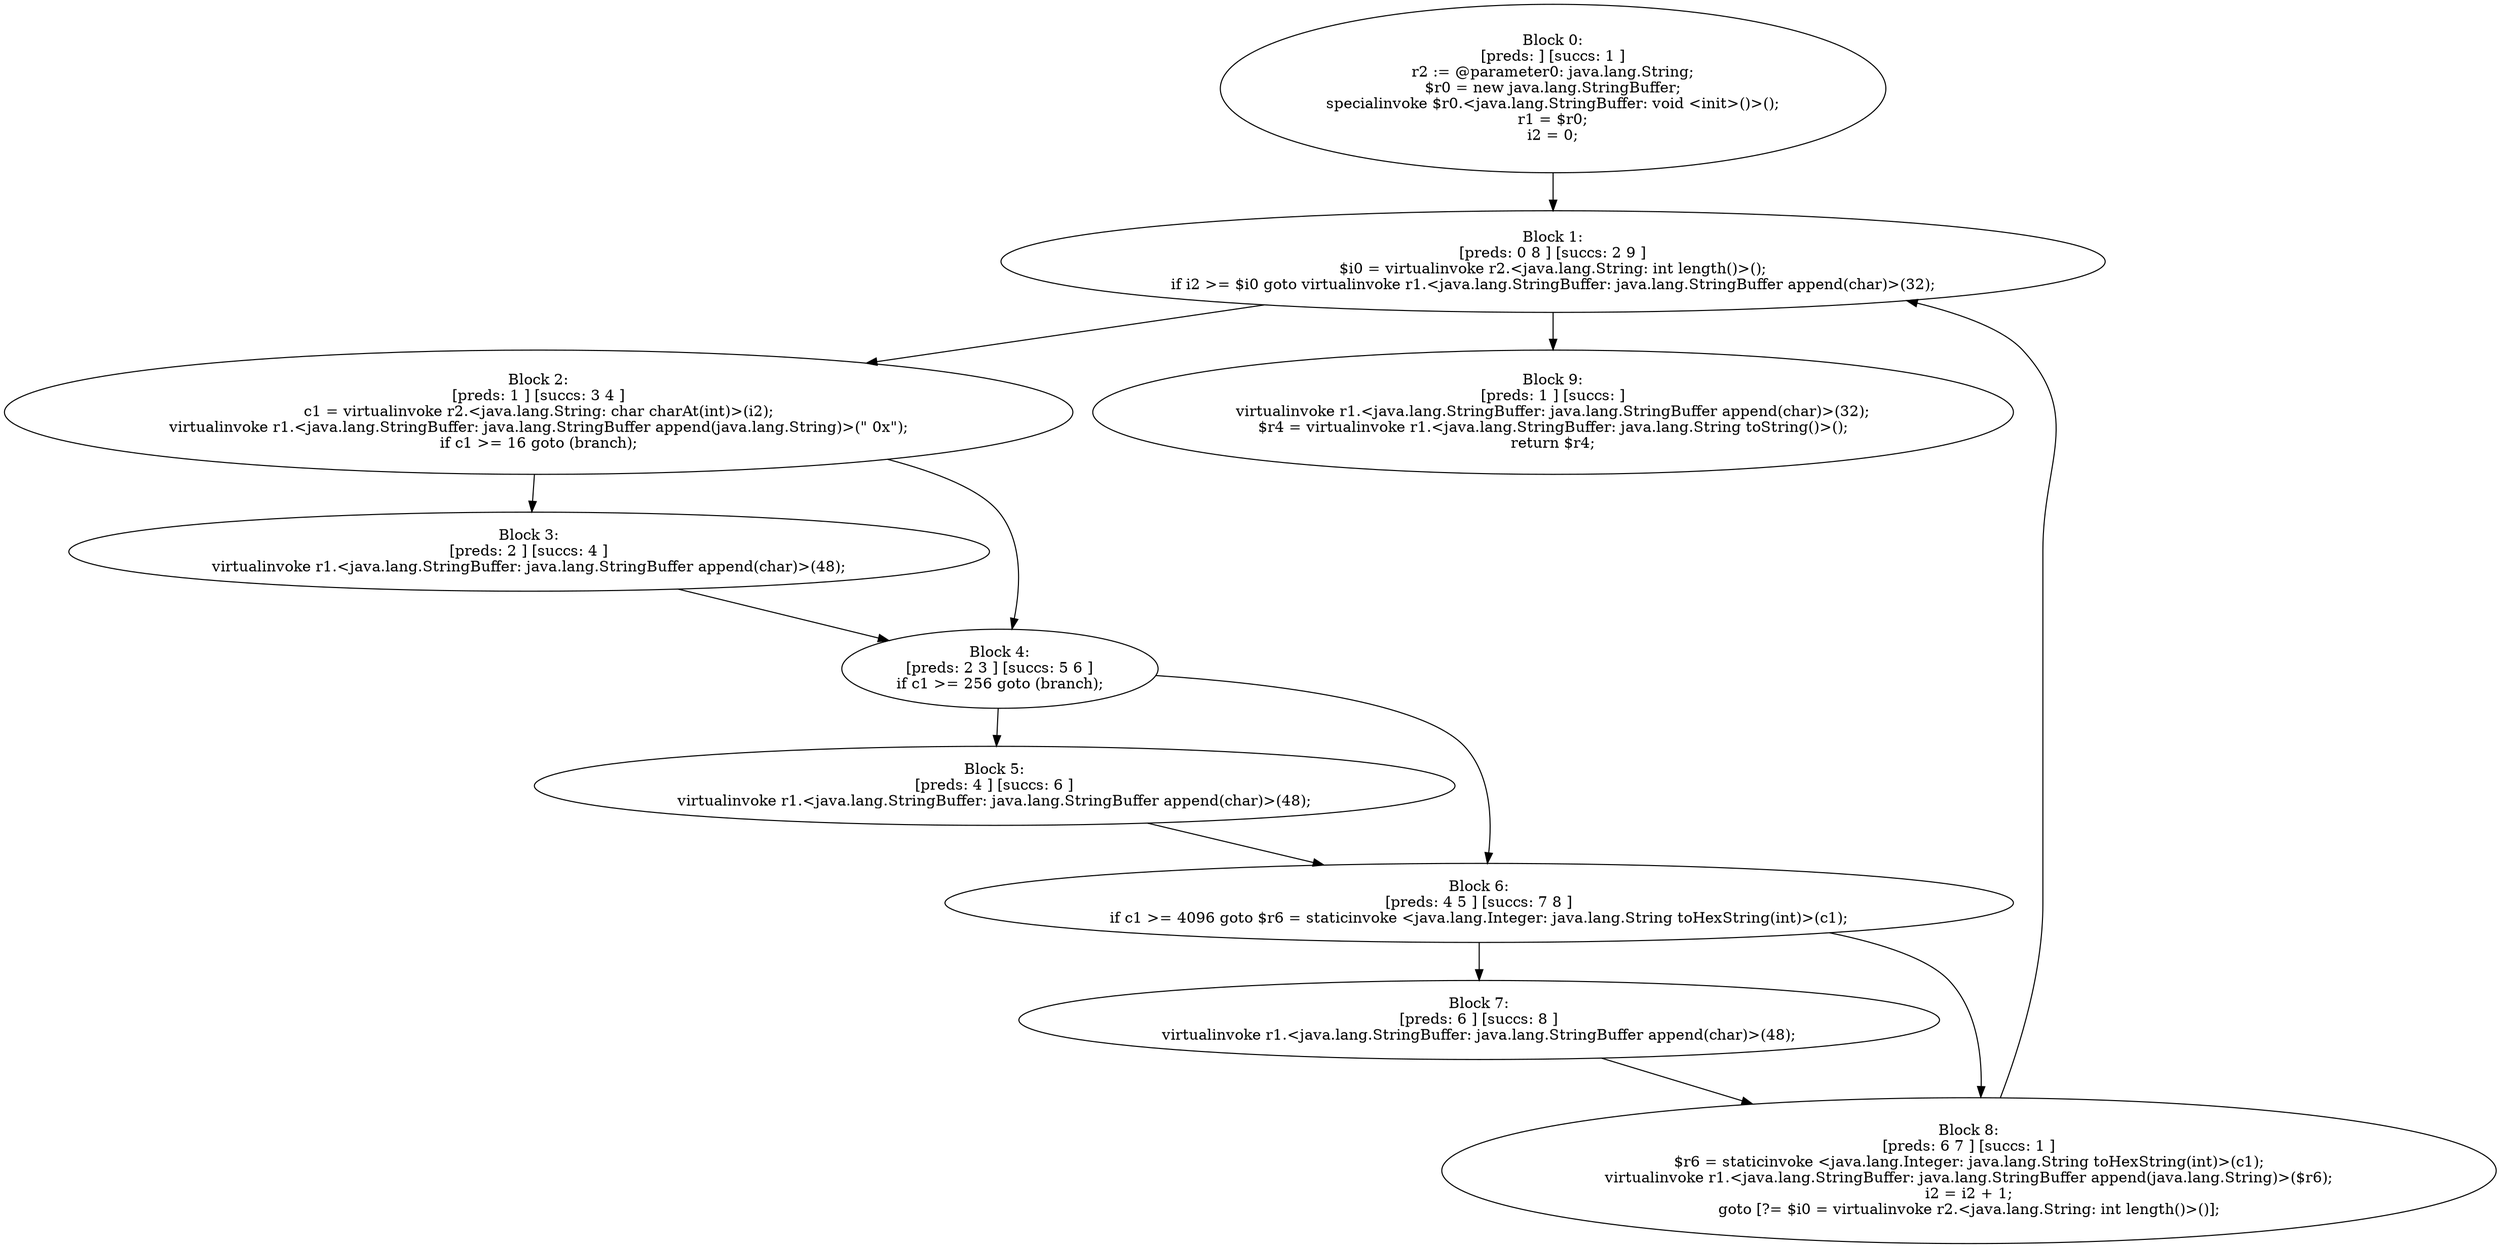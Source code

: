 digraph "unitGraph" {
    "Block 0:
[preds: ] [succs: 1 ]
r2 := @parameter0: java.lang.String;
$r0 = new java.lang.StringBuffer;
specialinvoke $r0.<java.lang.StringBuffer: void <init>()>();
r1 = $r0;
i2 = 0;
"
    "Block 1:
[preds: 0 8 ] [succs: 2 9 ]
$i0 = virtualinvoke r2.<java.lang.String: int length()>();
if i2 >= $i0 goto virtualinvoke r1.<java.lang.StringBuffer: java.lang.StringBuffer append(char)>(32);
"
    "Block 2:
[preds: 1 ] [succs: 3 4 ]
c1 = virtualinvoke r2.<java.lang.String: char charAt(int)>(i2);
virtualinvoke r1.<java.lang.StringBuffer: java.lang.StringBuffer append(java.lang.String)>(\" 0x\");
if c1 >= 16 goto (branch);
"
    "Block 3:
[preds: 2 ] [succs: 4 ]
virtualinvoke r1.<java.lang.StringBuffer: java.lang.StringBuffer append(char)>(48);
"
    "Block 4:
[preds: 2 3 ] [succs: 5 6 ]
if c1 >= 256 goto (branch);
"
    "Block 5:
[preds: 4 ] [succs: 6 ]
virtualinvoke r1.<java.lang.StringBuffer: java.lang.StringBuffer append(char)>(48);
"
    "Block 6:
[preds: 4 5 ] [succs: 7 8 ]
if c1 >= 4096 goto $r6 = staticinvoke <java.lang.Integer: java.lang.String toHexString(int)>(c1);
"
    "Block 7:
[preds: 6 ] [succs: 8 ]
virtualinvoke r1.<java.lang.StringBuffer: java.lang.StringBuffer append(char)>(48);
"
    "Block 8:
[preds: 6 7 ] [succs: 1 ]
$r6 = staticinvoke <java.lang.Integer: java.lang.String toHexString(int)>(c1);
virtualinvoke r1.<java.lang.StringBuffer: java.lang.StringBuffer append(java.lang.String)>($r6);
i2 = i2 + 1;
goto [?= $i0 = virtualinvoke r2.<java.lang.String: int length()>()];
"
    "Block 9:
[preds: 1 ] [succs: ]
virtualinvoke r1.<java.lang.StringBuffer: java.lang.StringBuffer append(char)>(32);
$r4 = virtualinvoke r1.<java.lang.StringBuffer: java.lang.String toString()>();
return $r4;
"
    "Block 0:
[preds: ] [succs: 1 ]
r2 := @parameter0: java.lang.String;
$r0 = new java.lang.StringBuffer;
specialinvoke $r0.<java.lang.StringBuffer: void <init>()>();
r1 = $r0;
i2 = 0;
"->"Block 1:
[preds: 0 8 ] [succs: 2 9 ]
$i0 = virtualinvoke r2.<java.lang.String: int length()>();
if i2 >= $i0 goto virtualinvoke r1.<java.lang.StringBuffer: java.lang.StringBuffer append(char)>(32);
";
    "Block 1:
[preds: 0 8 ] [succs: 2 9 ]
$i0 = virtualinvoke r2.<java.lang.String: int length()>();
if i2 >= $i0 goto virtualinvoke r1.<java.lang.StringBuffer: java.lang.StringBuffer append(char)>(32);
"->"Block 2:
[preds: 1 ] [succs: 3 4 ]
c1 = virtualinvoke r2.<java.lang.String: char charAt(int)>(i2);
virtualinvoke r1.<java.lang.StringBuffer: java.lang.StringBuffer append(java.lang.String)>(\" 0x\");
if c1 >= 16 goto (branch);
";
    "Block 1:
[preds: 0 8 ] [succs: 2 9 ]
$i0 = virtualinvoke r2.<java.lang.String: int length()>();
if i2 >= $i0 goto virtualinvoke r1.<java.lang.StringBuffer: java.lang.StringBuffer append(char)>(32);
"->"Block 9:
[preds: 1 ] [succs: ]
virtualinvoke r1.<java.lang.StringBuffer: java.lang.StringBuffer append(char)>(32);
$r4 = virtualinvoke r1.<java.lang.StringBuffer: java.lang.String toString()>();
return $r4;
";
    "Block 2:
[preds: 1 ] [succs: 3 4 ]
c1 = virtualinvoke r2.<java.lang.String: char charAt(int)>(i2);
virtualinvoke r1.<java.lang.StringBuffer: java.lang.StringBuffer append(java.lang.String)>(\" 0x\");
if c1 >= 16 goto (branch);
"->"Block 3:
[preds: 2 ] [succs: 4 ]
virtualinvoke r1.<java.lang.StringBuffer: java.lang.StringBuffer append(char)>(48);
";
    "Block 2:
[preds: 1 ] [succs: 3 4 ]
c1 = virtualinvoke r2.<java.lang.String: char charAt(int)>(i2);
virtualinvoke r1.<java.lang.StringBuffer: java.lang.StringBuffer append(java.lang.String)>(\" 0x\");
if c1 >= 16 goto (branch);
"->"Block 4:
[preds: 2 3 ] [succs: 5 6 ]
if c1 >= 256 goto (branch);
";
    "Block 3:
[preds: 2 ] [succs: 4 ]
virtualinvoke r1.<java.lang.StringBuffer: java.lang.StringBuffer append(char)>(48);
"->"Block 4:
[preds: 2 3 ] [succs: 5 6 ]
if c1 >= 256 goto (branch);
";
    "Block 4:
[preds: 2 3 ] [succs: 5 6 ]
if c1 >= 256 goto (branch);
"->"Block 5:
[preds: 4 ] [succs: 6 ]
virtualinvoke r1.<java.lang.StringBuffer: java.lang.StringBuffer append(char)>(48);
";
    "Block 4:
[preds: 2 3 ] [succs: 5 6 ]
if c1 >= 256 goto (branch);
"->"Block 6:
[preds: 4 5 ] [succs: 7 8 ]
if c1 >= 4096 goto $r6 = staticinvoke <java.lang.Integer: java.lang.String toHexString(int)>(c1);
";
    "Block 5:
[preds: 4 ] [succs: 6 ]
virtualinvoke r1.<java.lang.StringBuffer: java.lang.StringBuffer append(char)>(48);
"->"Block 6:
[preds: 4 5 ] [succs: 7 8 ]
if c1 >= 4096 goto $r6 = staticinvoke <java.lang.Integer: java.lang.String toHexString(int)>(c1);
";
    "Block 6:
[preds: 4 5 ] [succs: 7 8 ]
if c1 >= 4096 goto $r6 = staticinvoke <java.lang.Integer: java.lang.String toHexString(int)>(c1);
"->"Block 7:
[preds: 6 ] [succs: 8 ]
virtualinvoke r1.<java.lang.StringBuffer: java.lang.StringBuffer append(char)>(48);
";
    "Block 6:
[preds: 4 5 ] [succs: 7 8 ]
if c1 >= 4096 goto $r6 = staticinvoke <java.lang.Integer: java.lang.String toHexString(int)>(c1);
"->"Block 8:
[preds: 6 7 ] [succs: 1 ]
$r6 = staticinvoke <java.lang.Integer: java.lang.String toHexString(int)>(c1);
virtualinvoke r1.<java.lang.StringBuffer: java.lang.StringBuffer append(java.lang.String)>($r6);
i2 = i2 + 1;
goto [?= $i0 = virtualinvoke r2.<java.lang.String: int length()>()];
";
    "Block 7:
[preds: 6 ] [succs: 8 ]
virtualinvoke r1.<java.lang.StringBuffer: java.lang.StringBuffer append(char)>(48);
"->"Block 8:
[preds: 6 7 ] [succs: 1 ]
$r6 = staticinvoke <java.lang.Integer: java.lang.String toHexString(int)>(c1);
virtualinvoke r1.<java.lang.StringBuffer: java.lang.StringBuffer append(java.lang.String)>($r6);
i2 = i2 + 1;
goto [?= $i0 = virtualinvoke r2.<java.lang.String: int length()>()];
";
    "Block 8:
[preds: 6 7 ] [succs: 1 ]
$r6 = staticinvoke <java.lang.Integer: java.lang.String toHexString(int)>(c1);
virtualinvoke r1.<java.lang.StringBuffer: java.lang.StringBuffer append(java.lang.String)>($r6);
i2 = i2 + 1;
goto [?= $i0 = virtualinvoke r2.<java.lang.String: int length()>()];
"->"Block 1:
[preds: 0 8 ] [succs: 2 9 ]
$i0 = virtualinvoke r2.<java.lang.String: int length()>();
if i2 >= $i0 goto virtualinvoke r1.<java.lang.StringBuffer: java.lang.StringBuffer append(char)>(32);
";
}
